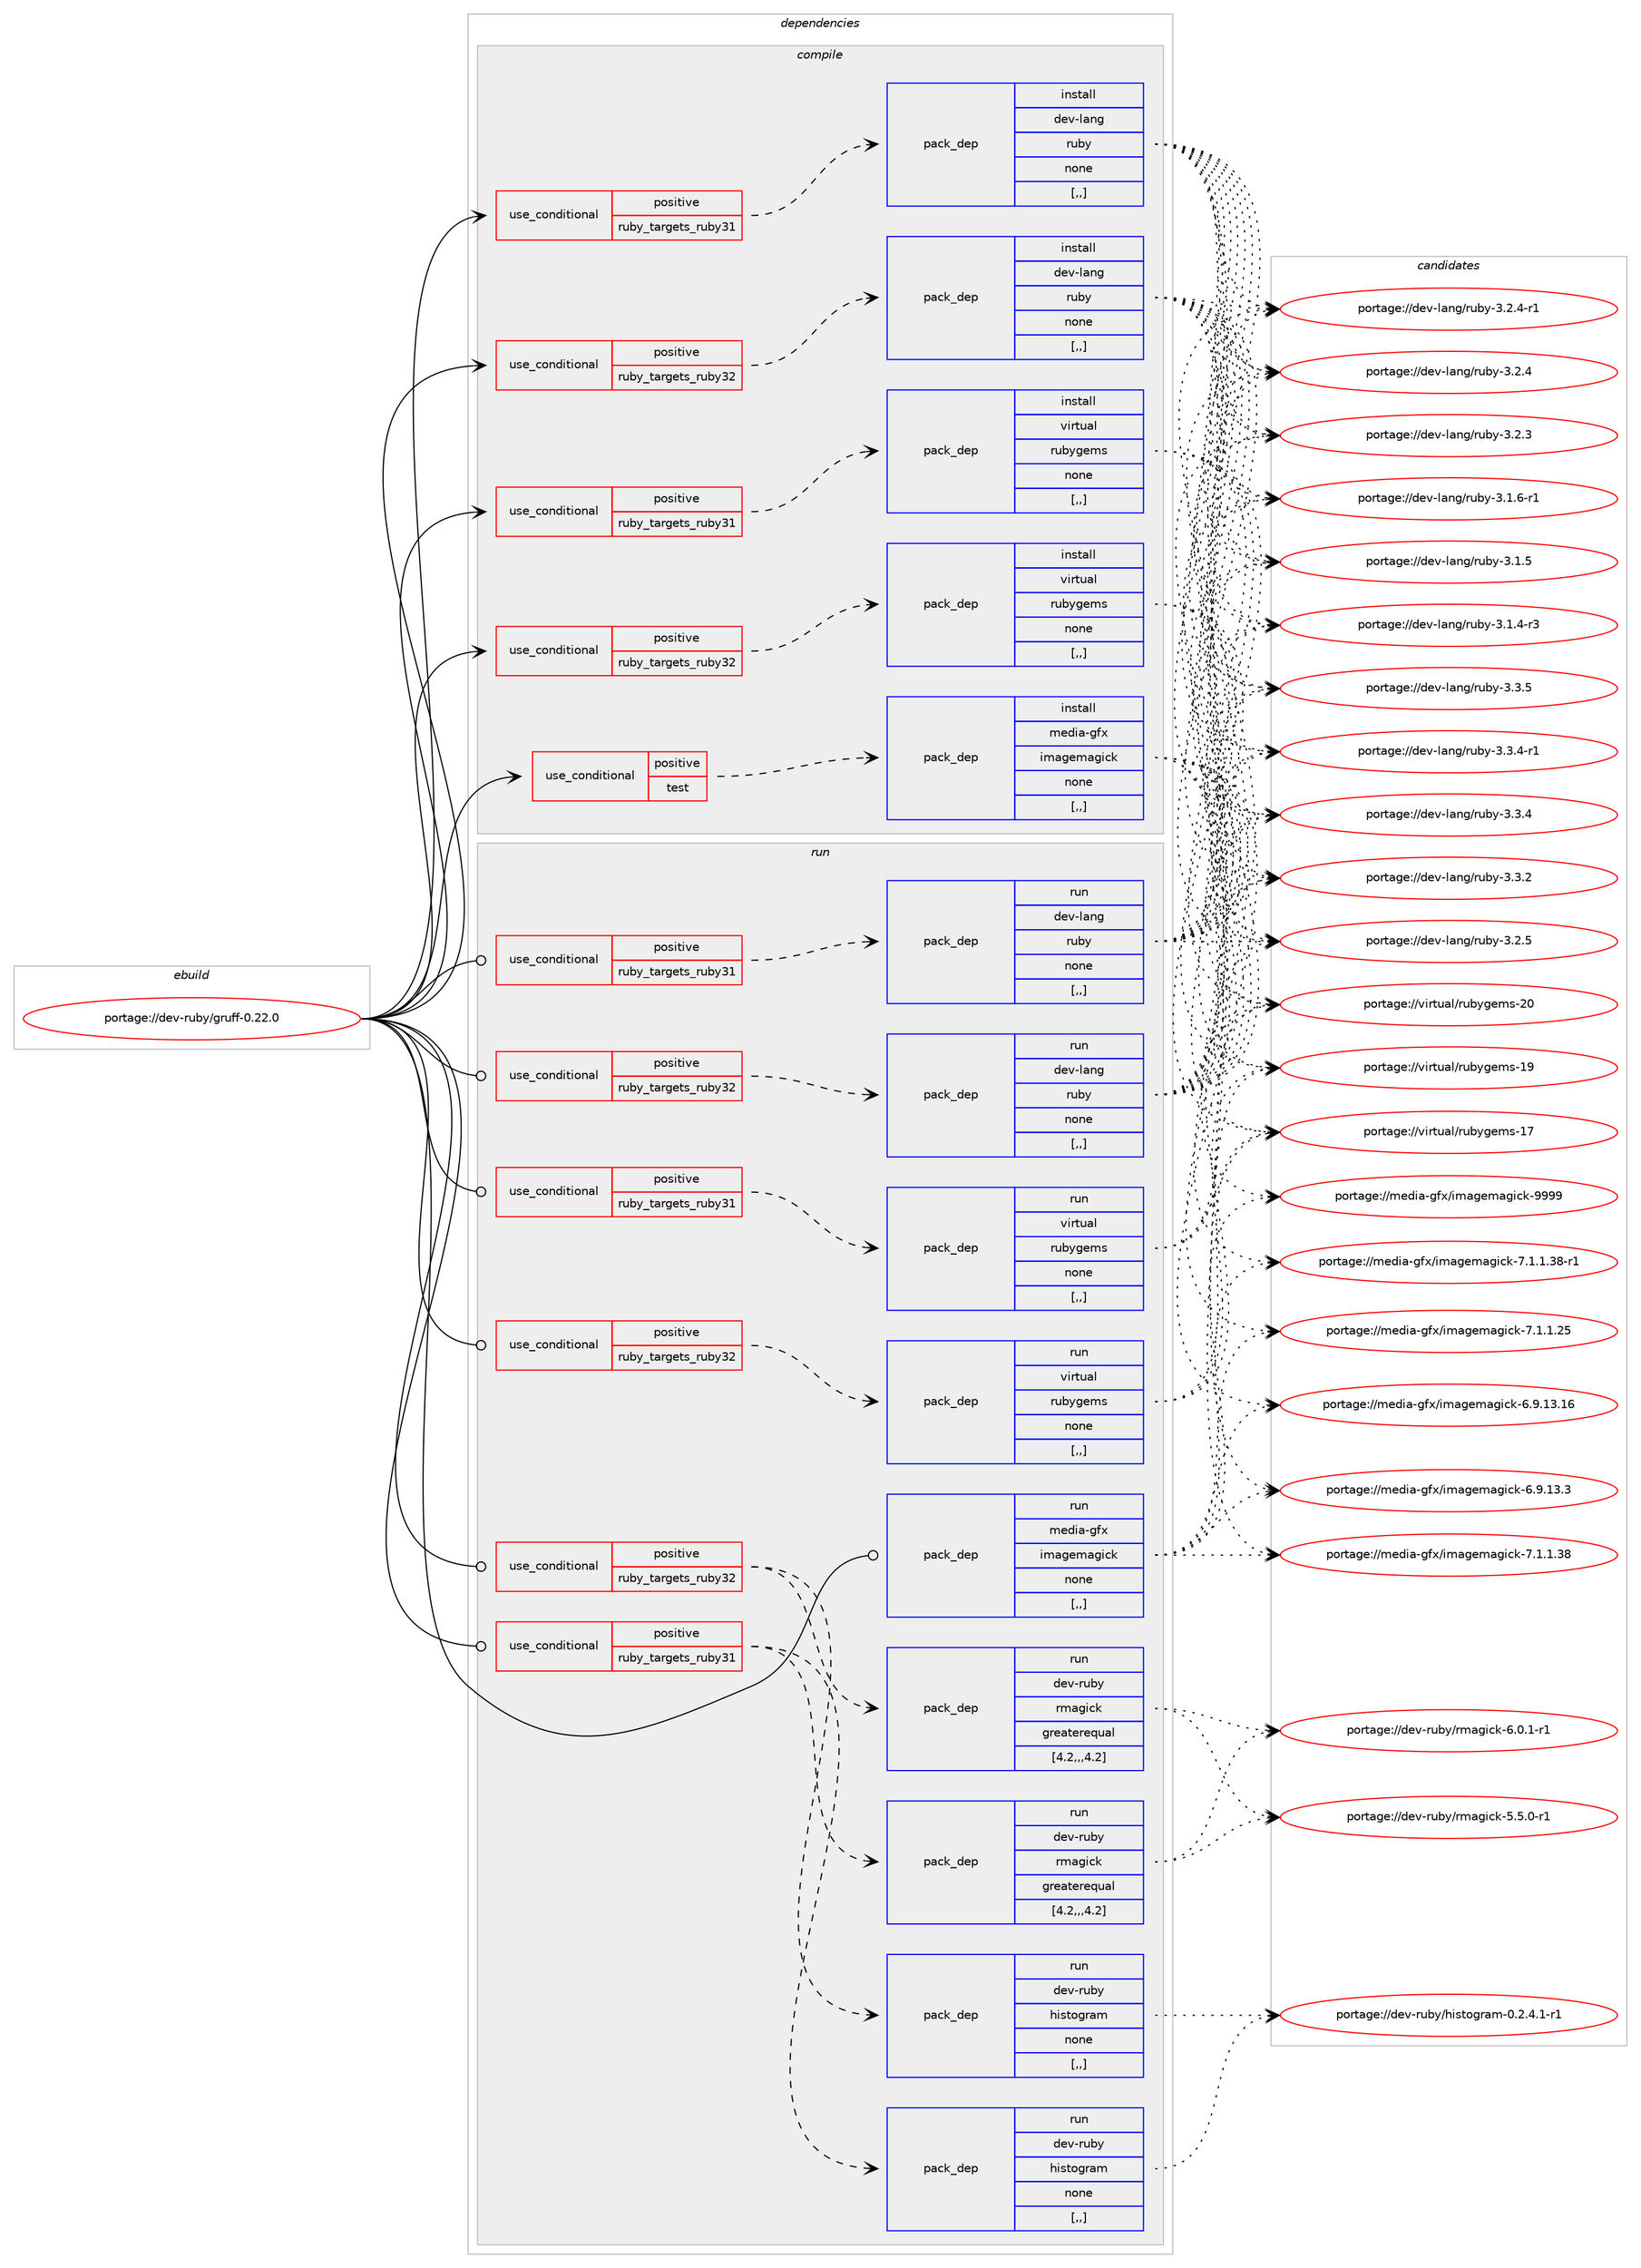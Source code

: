 digraph prolog {

# *************
# Graph options
# *************

newrank=true;
concentrate=true;
compound=true;
graph [rankdir=LR,fontname=Helvetica,fontsize=10,ranksep=1.5];#, ranksep=2.5, nodesep=0.2];
edge  [arrowhead=vee];
node  [fontname=Helvetica,fontsize=10];

# **********
# The ebuild
# **********

subgraph cluster_leftcol {
color=gray;
label=<<i>ebuild</i>>;
id [label="portage://dev-ruby/gruff-0.22.0", color=red, width=4, href="../dev-ruby/gruff-0.22.0.svg"];
}

# ****************
# The dependencies
# ****************

subgraph cluster_midcol {
color=gray;
label=<<i>dependencies</i>>;
subgraph cluster_compile {
fillcolor="#eeeeee";
style=filled;
label=<<i>compile</i>>;
subgraph cond179433 {
dependency681362 [label=<<TABLE BORDER="0" CELLBORDER="1" CELLSPACING="0" CELLPADDING="4"><TR><TD ROWSPAN="3" CELLPADDING="10">use_conditional</TD></TR><TR><TD>positive</TD></TR><TR><TD>ruby_targets_ruby31</TD></TR></TABLE>>, shape=none, color=red];
subgraph pack497006 {
dependency681363 [label=<<TABLE BORDER="0" CELLBORDER="1" CELLSPACING="0" CELLPADDING="4" WIDTH="220"><TR><TD ROWSPAN="6" CELLPADDING="30">pack_dep</TD></TR><TR><TD WIDTH="110">install</TD></TR><TR><TD>dev-lang</TD></TR><TR><TD>ruby</TD></TR><TR><TD>none</TD></TR><TR><TD>[,,]</TD></TR></TABLE>>, shape=none, color=blue];
}
dependency681362:e -> dependency681363:w [weight=20,style="dashed",arrowhead="vee"];
}
id:e -> dependency681362:w [weight=20,style="solid",arrowhead="vee"];
subgraph cond179434 {
dependency681364 [label=<<TABLE BORDER="0" CELLBORDER="1" CELLSPACING="0" CELLPADDING="4"><TR><TD ROWSPAN="3" CELLPADDING="10">use_conditional</TD></TR><TR><TD>positive</TD></TR><TR><TD>ruby_targets_ruby31</TD></TR></TABLE>>, shape=none, color=red];
subgraph pack497007 {
dependency681365 [label=<<TABLE BORDER="0" CELLBORDER="1" CELLSPACING="0" CELLPADDING="4" WIDTH="220"><TR><TD ROWSPAN="6" CELLPADDING="30">pack_dep</TD></TR><TR><TD WIDTH="110">install</TD></TR><TR><TD>virtual</TD></TR><TR><TD>rubygems</TD></TR><TR><TD>none</TD></TR><TR><TD>[,,]</TD></TR></TABLE>>, shape=none, color=blue];
}
dependency681364:e -> dependency681365:w [weight=20,style="dashed",arrowhead="vee"];
}
id:e -> dependency681364:w [weight=20,style="solid",arrowhead="vee"];
subgraph cond179435 {
dependency681366 [label=<<TABLE BORDER="0" CELLBORDER="1" CELLSPACING="0" CELLPADDING="4"><TR><TD ROWSPAN="3" CELLPADDING="10">use_conditional</TD></TR><TR><TD>positive</TD></TR><TR><TD>ruby_targets_ruby32</TD></TR></TABLE>>, shape=none, color=red];
subgraph pack497008 {
dependency681367 [label=<<TABLE BORDER="0" CELLBORDER="1" CELLSPACING="0" CELLPADDING="4" WIDTH="220"><TR><TD ROWSPAN="6" CELLPADDING="30">pack_dep</TD></TR><TR><TD WIDTH="110">install</TD></TR><TR><TD>dev-lang</TD></TR><TR><TD>ruby</TD></TR><TR><TD>none</TD></TR><TR><TD>[,,]</TD></TR></TABLE>>, shape=none, color=blue];
}
dependency681366:e -> dependency681367:w [weight=20,style="dashed",arrowhead="vee"];
}
id:e -> dependency681366:w [weight=20,style="solid",arrowhead="vee"];
subgraph cond179436 {
dependency681368 [label=<<TABLE BORDER="0" CELLBORDER="1" CELLSPACING="0" CELLPADDING="4"><TR><TD ROWSPAN="3" CELLPADDING="10">use_conditional</TD></TR><TR><TD>positive</TD></TR><TR><TD>ruby_targets_ruby32</TD></TR></TABLE>>, shape=none, color=red];
subgraph pack497009 {
dependency681369 [label=<<TABLE BORDER="0" CELLBORDER="1" CELLSPACING="0" CELLPADDING="4" WIDTH="220"><TR><TD ROWSPAN="6" CELLPADDING="30">pack_dep</TD></TR><TR><TD WIDTH="110">install</TD></TR><TR><TD>virtual</TD></TR><TR><TD>rubygems</TD></TR><TR><TD>none</TD></TR><TR><TD>[,,]</TD></TR></TABLE>>, shape=none, color=blue];
}
dependency681368:e -> dependency681369:w [weight=20,style="dashed",arrowhead="vee"];
}
id:e -> dependency681368:w [weight=20,style="solid",arrowhead="vee"];
subgraph cond179437 {
dependency681370 [label=<<TABLE BORDER="0" CELLBORDER="1" CELLSPACING="0" CELLPADDING="4"><TR><TD ROWSPAN="3" CELLPADDING="10">use_conditional</TD></TR><TR><TD>positive</TD></TR><TR><TD>test</TD></TR></TABLE>>, shape=none, color=red];
subgraph pack497010 {
dependency681371 [label=<<TABLE BORDER="0" CELLBORDER="1" CELLSPACING="0" CELLPADDING="4" WIDTH="220"><TR><TD ROWSPAN="6" CELLPADDING="30">pack_dep</TD></TR><TR><TD WIDTH="110">install</TD></TR><TR><TD>media-gfx</TD></TR><TR><TD>imagemagick</TD></TR><TR><TD>none</TD></TR><TR><TD>[,,]</TD></TR></TABLE>>, shape=none, color=blue];
}
dependency681370:e -> dependency681371:w [weight=20,style="dashed",arrowhead="vee"];
}
id:e -> dependency681370:w [weight=20,style="solid",arrowhead="vee"];
}
subgraph cluster_compileandrun {
fillcolor="#eeeeee";
style=filled;
label=<<i>compile and run</i>>;
}
subgraph cluster_run {
fillcolor="#eeeeee";
style=filled;
label=<<i>run</i>>;
subgraph cond179438 {
dependency681372 [label=<<TABLE BORDER="0" CELLBORDER="1" CELLSPACING="0" CELLPADDING="4"><TR><TD ROWSPAN="3" CELLPADDING="10">use_conditional</TD></TR><TR><TD>positive</TD></TR><TR><TD>ruby_targets_ruby31</TD></TR></TABLE>>, shape=none, color=red];
subgraph pack497011 {
dependency681373 [label=<<TABLE BORDER="0" CELLBORDER="1" CELLSPACING="0" CELLPADDING="4" WIDTH="220"><TR><TD ROWSPAN="6" CELLPADDING="30">pack_dep</TD></TR><TR><TD WIDTH="110">run</TD></TR><TR><TD>dev-lang</TD></TR><TR><TD>ruby</TD></TR><TR><TD>none</TD></TR><TR><TD>[,,]</TD></TR></TABLE>>, shape=none, color=blue];
}
dependency681372:e -> dependency681373:w [weight=20,style="dashed",arrowhead="vee"];
}
id:e -> dependency681372:w [weight=20,style="solid",arrowhead="odot"];
subgraph cond179439 {
dependency681374 [label=<<TABLE BORDER="0" CELLBORDER="1" CELLSPACING="0" CELLPADDING="4"><TR><TD ROWSPAN="3" CELLPADDING="10">use_conditional</TD></TR><TR><TD>positive</TD></TR><TR><TD>ruby_targets_ruby31</TD></TR></TABLE>>, shape=none, color=red];
subgraph pack497012 {
dependency681375 [label=<<TABLE BORDER="0" CELLBORDER="1" CELLSPACING="0" CELLPADDING="4" WIDTH="220"><TR><TD ROWSPAN="6" CELLPADDING="30">pack_dep</TD></TR><TR><TD WIDTH="110">run</TD></TR><TR><TD>dev-ruby</TD></TR><TR><TD>histogram</TD></TR><TR><TD>none</TD></TR><TR><TD>[,,]</TD></TR></TABLE>>, shape=none, color=blue];
}
dependency681374:e -> dependency681375:w [weight=20,style="dashed",arrowhead="vee"];
subgraph pack497013 {
dependency681376 [label=<<TABLE BORDER="0" CELLBORDER="1" CELLSPACING="0" CELLPADDING="4" WIDTH="220"><TR><TD ROWSPAN="6" CELLPADDING="30">pack_dep</TD></TR><TR><TD WIDTH="110">run</TD></TR><TR><TD>dev-ruby</TD></TR><TR><TD>rmagick</TD></TR><TR><TD>greaterequal</TD></TR><TR><TD>[4.2,,,4.2]</TD></TR></TABLE>>, shape=none, color=blue];
}
dependency681374:e -> dependency681376:w [weight=20,style="dashed",arrowhead="vee"];
}
id:e -> dependency681374:w [weight=20,style="solid",arrowhead="odot"];
subgraph cond179440 {
dependency681377 [label=<<TABLE BORDER="0" CELLBORDER="1" CELLSPACING="0" CELLPADDING="4"><TR><TD ROWSPAN="3" CELLPADDING="10">use_conditional</TD></TR><TR><TD>positive</TD></TR><TR><TD>ruby_targets_ruby31</TD></TR></TABLE>>, shape=none, color=red];
subgraph pack497014 {
dependency681378 [label=<<TABLE BORDER="0" CELLBORDER="1" CELLSPACING="0" CELLPADDING="4" WIDTH="220"><TR><TD ROWSPAN="6" CELLPADDING="30">pack_dep</TD></TR><TR><TD WIDTH="110">run</TD></TR><TR><TD>virtual</TD></TR><TR><TD>rubygems</TD></TR><TR><TD>none</TD></TR><TR><TD>[,,]</TD></TR></TABLE>>, shape=none, color=blue];
}
dependency681377:e -> dependency681378:w [weight=20,style="dashed",arrowhead="vee"];
}
id:e -> dependency681377:w [weight=20,style="solid",arrowhead="odot"];
subgraph cond179441 {
dependency681379 [label=<<TABLE BORDER="0" CELLBORDER="1" CELLSPACING="0" CELLPADDING="4"><TR><TD ROWSPAN="3" CELLPADDING="10">use_conditional</TD></TR><TR><TD>positive</TD></TR><TR><TD>ruby_targets_ruby32</TD></TR></TABLE>>, shape=none, color=red];
subgraph pack497015 {
dependency681380 [label=<<TABLE BORDER="0" CELLBORDER="1" CELLSPACING="0" CELLPADDING="4" WIDTH="220"><TR><TD ROWSPAN="6" CELLPADDING="30">pack_dep</TD></TR><TR><TD WIDTH="110">run</TD></TR><TR><TD>dev-lang</TD></TR><TR><TD>ruby</TD></TR><TR><TD>none</TD></TR><TR><TD>[,,]</TD></TR></TABLE>>, shape=none, color=blue];
}
dependency681379:e -> dependency681380:w [weight=20,style="dashed",arrowhead="vee"];
}
id:e -> dependency681379:w [weight=20,style="solid",arrowhead="odot"];
subgraph cond179442 {
dependency681381 [label=<<TABLE BORDER="0" CELLBORDER="1" CELLSPACING="0" CELLPADDING="4"><TR><TD ROWSPAN="3" CELLPADDING="10">use_conditional</TD></TR><TR><TD>positive</TD></TR><TR><TD>ruby_targets_ruby32</TD></TR></TABLE>>, shape=none, color=red];
subgraph pack497016 {
dependency681382 [label=<<TABLE BORDER="0" CELLBORDER="1" CELLSPACING="0" CELLPADDING="4" WIDTH="220"><TR><TD ROWSPAN="6" CELLPADDING="30">pack_dep</TD></TR><TR><TD WIDTH="110">run</TD></TR><TR><TD>dev-ruby</TD></TR><TR><TD>histogram</TD></TR><TR><TD>none</TD></TR><TR><TD>[,,]</TD></TR></TABLE>>, shape=none, color=blue];
}
dependency681381:e -> dependency681382:w [weight=20,style="dashed",arrowhead="vee"];
subgraph pack497017 {
dependency681383 [label=<<TABLE BORDER="0" CELLBORDER="1" CELLSPACING="0" CELLPADDING="4" WIDTH="220"><TR><TD ROWSPAN="6" CELLPADDING="30">pack_dep</TD></TR><TR><TD WIDTH="110">run</TD></TR><TR><TD>dev-ruby</TD></TR><TR><TD>rmagick</TD></TR><TR><TD>greaterequal</TD></TR><TR><TD>[4.2,,,4.2]</TD></TR></TABLE>>, shape=none, color=blue];
}
dependency681381:e -> dependency681383:w [weight=20,style="dashed",arrowhead="vee"];
}
id:e -> dependency681381:w [weight=20,style="solid",arrowhead="odot"];
subgraph cond179443 {
dependency681384 [label=<<TABLE BORDER="0" CELLBORDER="1" CELLSPACING="0" CELLPADDING="4"><TR><TD ROWSPAN="3" CELLPADDING="10">use_conditional</TD></TR><TR><TD>positive</TD></TR><TR><TD>ruby_targets_ruby32</TD></TR></TABLE>>, shape=none, color=red];
subgraph pack497018 {
dependency681385 [label=<<TABLE BORDER="0" CELLBORDER="1" CELLSPACING="0" CELLPADDING="4" WIDTH="220"><TR><TD ROWSPAN="6" CELLPADDING="30">pack_dep</TD></TR><TR><TD WIDTH="110">run</TD></TR><TR><TD>virtual</TD></TR><TR><TD>rubygems</TD></TR><TR><TD>none</TD></TR><TR><TD>[,,]</TD></TR></TABLE>>, shape=none, color=blue];
}
dependency681384:e -> dependency681385:w [weight=20,style="dashed",arrowhead="vee"];
}
id:e -> dependency681384:w [weight=20,style="solid",arrowhead="odot"];
subgraph pack497019 {
dependency681386 [label=<<TABLE BORDER="0" CELLBORDER="1" CELLSPACING="0" CELLPADDING="4" WIDTH="220"><TR><TD ROWSPAN="6" CELLPADDING="30">pack_dep</TD></TR><TR><TD WIDTH="110">run</TD></TR><TR><TD>media-gfx</TD></TR><TR><TD>imagemagick</TD></TR><TR><TD>none</TD></TR><TR><TD>[,,]</TD></TR></TABLE>>, shape=none, color=blue];
}
id:e -> dependency681386:w [weight=20,style="solid",arrowhead="odot"];
}
}

# **************
# The candidates
# **************

subgraph cluster_choices {
rank=same;
color=gray;
label=<<i>candidates</i>>;

subgraph choice497006 {
color=black;
nodesep=1;
choice10010111845108971101034711411798121455146514653 [label="portage://dev-lang/ruby-3.3.5", color=red, width=4,href="../dev-lang/ruby-3.3.5.svg"];
choice100101118451089711010347114117981214551465146524511449 [label="portage://dev-lang/ruby-3.3.4-r1", color=red, width=4,href="../dev-lang/ruby-3.3.4-r1.svg"];
choice10010111845108971101034711411798121455146514652 [label="portage://dev-lang/ruby-3.3.4", color=red, width=4,href="../dev-lang/ruby-3.3.4.svg"];
choice10010111845108971101034711411798121455146514650 [label="portage://dev-lang/ruby-3.3.2", color=red, width=4,href="../dev-lang/ruby-3.3.2.svg"];
choice10010111845108971101034711411798121455146504653 [label="portage://dev-lang/ruby-3.2.5", color=red, width=4,href="../dev-lang/ruby-3.2.5.svg"];
choice100101118451089711010347114117981214551465046524511449 [label="portage://dev-lang/ruby-3.2.4-r1", color=red, width=4,href="../dev-lang/ruby-3.2.4-r1.svg"];
choice10010111845108971101034711411798121455146504652 [label="portage://dev-lang/ruby-3.2.4", color=red, width=4,href="../dev-lang/ruby-3.2.4.svg"];
choice10010111845108971101034711411798121455146504651 [label="portage://dev-lang/ruby-3.2.3", color=red, width=4,href="../dev-lang/ruby-3.2.3.svg"];
choice100101118451089711010347114117981214551464946544511449 [label="portage://dev-lang/ruby-3.1.6-r1", color=red, width=4,href="../dev-lang/ruby-3.1.6-r1.svg"];
choice10010111845108971101034711411798121455146494653 [label="portage://dev-lang/ruby-3.1.5", color=red, width=4,href="../dev-lang/ruby-3.1.5.svg"];
choice100101118451089711010347114117981214551464946524511451 [label="portage://dev-lang/ruby-3.1.4-r3", color=red, width=4,href="../dev-lang/ruby-3.1.4-r3.svg"];
dependency681363:e -> choice10010111845108971101034711411798121455146514653:w [style=dotted,weight="100"];
dependency681363:e -> choice100101118451089711010347114117981214551465146524511449:w [style=dotted,weight="100"];
dependency681363:e -> choice10010111845108971101034711411798121455146514652:w [style=dotted,weight="100"];
dependency681363:e -> choice10010111845108971101034711411798121455146514650:w [style=dotted,weight="100"];
dependency681363:e -> choice10010111845108971101034711411798121455146504653:w [style=dotted,weight="100"];
dependency681363:e -> choice100101118451089711010347114117981214551465046524511449:w [style=dotted,weight="100"];
dependency681363:e -> choice10010111845108971101034711411798121455146504652:w [style=dotted,weight="100"];
dependency681363:e -> choice10010111845108971101034711411798121455146504651:w [style=dotted,weight="100"];
dependency681363:e -> choice100101118451089711010347114117981214551464946544511449:w [style=dotted,weight="100"];
dependency681363:e -> choice10010111845108971101034711411798121455146494653:w [style=dotted,weight="100"];
dependency681363:e -> choice100101118451089711010347114117981214551464946524511451:w [style=dotted,weight="100"];
}
subgraph choice497007 {
color=black;
nodesep=1;
choice118105114116117971084711411798121103101109115455048 [label="portage://virtual/rubygems-20", color=red, width=4,href="../virtual/rubygems-20.svg"];
choice118105114116117971084711411798121103101109115454957 [label="portage://virtual/rubygems-19", color=red, width=4,href="../virtual/rubygems-19.svg"];
choice118105114116117971084711411798121103101109115454955 [label="portage://virtual/rubygems-17", color=red, width=4,href="../virtual/rubygems-17.svg"];
dependency681365:e -> choice118105114116117971084711411798121103101109115455048:w [style=dotted,weight="100"];
dependency681365:e -> choice118105114116117971084711411798121103101109115454957:w [style=dotted,weight="100"];
dependency681365:e -> choice118105114116117971084711411798121103101109115454955:w [style=dotted,weight="100"];
}
subgraph choice497008 {
color=black;
nodesep=1;
choice10010111845108971101034711411798121455146514653 [label="portage://dev-lang/ruby-3.3.5", color=red, width=4,href="../dev-lang/ruby-3.3.5.svg"];
choice100101118451089711010347114117981214551465146524511449 [label="portage://dev-lang/ruby-3.3.4-r1", color=red, width=4,href="../dev-lang/ruby-3.3.4-r1.svg"];
choice10010111845108971101034711411798121455146514652 [label="portage://dev-lang/ruby-3.3.4", color=red, width=4,href="../dev-lang/ruby-3.3.4.svg"];
choice10010111845108971101034711411798121455146514650 [label="portage://dev-lang/ruby-3.3.2", color=red, width=4,href="../dev-lang/ruby-3.3.2.svg"];
choice10010111845108971101034711411798121455146504653 [label="portage://dev-lang/ruby-3.2.5", color=red, width=4,href="../dev-lang/ruby-3.2.5.svg"];
choice100101118451089711010347114117981214551465046524511449 [label="portage://dev-lang/ruby-3.2.4-r1", color=red, width=4,href="../dev-lang/ruby-3.2.4-r1.svg"];
choice10010111845108971101034711411798121455146504652 [label="portage://dev-lang/ruby-3.2.4", color=red, width=4,href="../dev-lang/ruby-3.2.4.svg"];
choice10010111845108971101034711411798121455146504651 [label="portage://dev-lang/ruby-3.2.3", color=red, width=4,href="../dev-lang/ruby-3.2.3.svg"];
choice100101118451089711010347114117981214551464946544511449 [label="portage://dev-lang/ruby-3.1.6-r1", color=red, width=4,href="../dev-lang/ruby-3.1.6-r1.svg"];
choice10010111845108971101034711411798121455146494653 [label="portage://dev-lang/ruby-3.1.5", color=red, width=4,href="../dev-lang/ruby-3.1.5.svg"];
choice100101118451089711010347114117981214551464946524511451 [label="portage://dev-lang/ruby-3.1.4-r3", color=red, width=4,href="../dev-lang/ruby-3.1.4-r3.svg"];
dependency681367:e -> choice10010111845108971101034711411798121455146514653:w [style=dotted,weight="100"];
dependency681367:e -> choice100101118451089711010347114117981214551465146524511449:w [style=dotted,weight="100"];
dependency681367:e -> choice10010111845108971101034711411798121455146514652:w [style=dotted,weight="100"];
dependency681367:e -> choice10010111845108971101034711411798121455146514650:w [style=dotted,weight="100"];
dependency681367:e -> choice10010111845108971101034711411798121455146504653:w [style=dotted,weight="100"];
dependency681367:e -> choice100101118451089711010347114117981214551465046524511449:w [style=dotted,weight="100"];
dependency681367:e -> choice10010111845108971101034711411798121455146504652:w [style=dotted,weight="100"];
dependency681367:e -> choice10010111845108971101034711411798121455146504651:w [style=dotted,weight="100"];
dependency681367:e -> choice100101118451089711010347114117981214551464946544511449:w [style=dotted,weight="100"];
dependency681367:e -> choice10010111845108971101034711411798121455146494653:w [style=dotted,weight="100"];
dependency681367:e -> choice100101118451089711010347114117981214551464946524511451:w [style=dotted,weight="100"];
}
subgraph choice497009 {
color=black;
nodesep=1;
choice118105114116117971084711411798121103101109115455048 [label="portage://virtual/rubygems-20", color=red, width=4,href="../virtual/rubygems-20.svg"];
choice118105114116117971084711411798121103101109115454957 [label="portage://virtual/rubygems-19", color=red, width=4,href="../virtual/rubygems-19.svg"];
choice118105114116117971084711411798121103101109115454955 [label="portage://virtual/rubygems-17", color=red, width=4,href="../virtual/rubygems-17.svg"];
dependency681369:e -> choice118105114116117971084711411798121103101109115455048:w [style=dotted,weight="100"];
dependency681369:e -> choice118105114116117971084711411798121103101109115454957:w [style=dotted,weight="100"];
dependency681369:e -> choice118105114116117971084711411798121103101109115454955:w [style=dotted,weight="100"];
}
subgraph choice497010 {
color=black;
nodesep=1;
choice1091011001059745103102120471051099710310110997103105991074557575757 [label="portage://media-gfx/imagemagick-9999", color=red, width=4,href="../media-gfx/imagemagick-9999.svg"];
choice1091011001059745103102120471051099710310110997103105991074555464946494651564511449 [label="portage://media-gfx/imagemagick-7.1.1.38-r1", color=red, width=4,href="../media-gfx/imagemagick-7.1.1.38-r1.svg"];
choice109101100105974510310212047105109971031011099710310599107455546494649465156 [label="portage://media-gfx/imagemagick-7.1.1.38", color=red, width=4,href="../media-gfx/imagemagick-7.1.1.38.svg"];
choice109101100105974510310212047105109971031011099710310599107455546494649465053 [label="portage://media-gfx/imagemagick-7.1.1.25", color=red, width=4,href="../media-gfx/imagemagick-7.1.1.25.svg"];
choice10910110010597451031021204710510997103101109971031059910745544657464951464954 [label="portage://media-gfx/imagemagick-6.9.13.16", color=red, width=4,href="../media-gfx/imagemagick-6.9.13.16.svg"];
choice109101100105974510310212047105109971031011099710310599107455446574649514651 [label="portage://media-gfx/imagemagick-6.9.13.3", color=red, width=4,href="../media-gfx/imagemagick-6.9.13.3.svg"];
dependency681371:e -> choice1091011001059745103102120471051099710310110997103105991074557575757:w [style=dotted,weight="100"];
dependency681371:e -> choice1091011001059745103102120471051099710310110997103105991074555464946494651564511449:w [style=dotted,weight="100"];
dependency681371:e -> choice109101100105974510310212047105109971031011099710310599107455546494649465156:w [style=dotted,weight="100"];
dependency681371:e -> choice109101100105974510310212047105109971031011099710310599107455546494649465053:w [style=dotted,weight="100"];
dependency681371:e -> choice10910110010597451031021204710510997103101109971031059910745544657464951464954:w [style=dotted,weight="100"];
dependency681371:e -> choice109101100105974510310212047105109971031011099710310599107455446574649514651:w [style=dotted,weight="100"];
}
subgraph choice497011 {
color=black;
nodesep=1;
choice10010111845108971101034711411798121455146514653 [label="portage://dev-lang/ruby-3.3.5", color=red, width=4,href="../dev-lang/ruby-3.3.5.svg"];
choice100101118451089711010347114117981214551465146524511449 [label="portage://dev-lang/ruby-3.3.4-r1", color=red, width=4,href="../dev-lang/ruby-3.3.4-r1.svg"];
choice10010111845108971101034711411798121455146514652 [label="portage://dev-lang/ruby-3.3.4", color=red, width=4,href="../dev-lang/ruby-3.3.4.svg"];
choice10010111845108971101034711411798121455146514650 [label="portage://dev-lang/ruby-3.3.2", color=red, width=4,href="../dev-lang/ruby-3.3.2.svg"];
choice10010111845108971101034711411798121455146504653 [label="portage://dev-lang/ruby-3.2.5", color=red, width=4,href="../dev-lang/ruby-3.2.5.svg"];
choice100101118451089711010347114117981214551465046524511449 [label="portage://dev-lang/ruby-3.2.4-r1", color=red, width=4,href="../dev-lang/ruby-3.2.4-r1.svg"];
choice10010111845108971101034711411798121455146504652 [label="portage://dev-lang/ruby-3.2.4", color=red, width=4,href="../dev-lang/ruby-3.2.4.svg"];
choice10010111845108971101034711411798121455146504651 [label="portage://dev-lang/ruby-3.2.3", color=red, width=4,href="../dev-lang/ruby-3.2.3.svg"];
choice100101118451089711010347114117981214551464946544511449 [label="portage://dev-lang/ruby-3.1.6-r1", color=red, width=4,href="../dev-lang/ruby-3.1.6-r1.svg"];
choice10010111845108971101034711411798121455146494653 [label="portage://dev-lang/ruby-3.1.5", color=red, width=4,href="../dev-lang/ruby-3.1.5.svg"];
choice100101118451089711010347114117981214551464946524511451 [label="portage://dev-lang/ruby-3.1.4-r3", color=red, width=4,href="../dev-lang/ruby-3.1.4-r3.svg"];
dependency681373:e -> choice10010111845108971101034711411798121455146514653:w [style=dotted,weight="100"];
dependency681373:e -> choice100101118451089711010347114117981214551465146524511449:w [style=dotted,weight="100"];
dependency681373:e -> choice10010111845108971101034711411798121455146514652:w [style=dotted,weight="100"];
dependency681373:e -> choice10010111845108971101034711411798121455146514650:w [style=dotted,weight="100"];
dependency681373:e -> choice10010111845108971101034711411798121455146504653:w [style=dotted,weight="100"];
dependency681373:e -> choice100101118451089711010347114117981214551465046524511449:w [style=dotted,weight="100"];
dependency681373:e -> choice10010111845108971101034711411798121455146504652:w [style=dotted,weight="100"];
dependency681373:e -> choice10010111845108971101034711411798121455146504651:w [style=dotted,weight="100"];
dependency681373:e -> choice100101118451089711010347114117981214551464946544511449:w [style=dotted,weight="100"];
dependency681373:e -> choice10010111845108971101034711411798121455146494653:w [style=dotted,weight="100"];
dependency681373:e -> choice100101118451089711010347114117981214551464946524511451:w [style=dotted,weight="100"];
}
subgraph choice497012 {
color=black;
nodesep=1;
choice1001011184511411798121471041051151161111031149710945484650465246494511449 [label="portage://dev-ruby/histogram-0.2.4.1-r1", color=red, width=4,href="../dev-ruby/histogram-0.2.4.1-r1.svg"];
dependency681375:e -> choice1001011184511411798121471041051151161111031149710945484650465246494511449:w [style=dotted,weight="100"];
}
subgraph choice497013 {
color=black;
nodesep=1;
choice10010111845114117981214711410997103105991074554464846494511449 [label="portage://dev-ruby/rmagick-6.0.1-r1", color=red, width=4,href="../dev-ruby/rmagick-6.0.1-r1.svg"];
choice10010111845114117981214711410997103105991074553465346484511449 [label="portage://dev-ruby/rmagick-5.5.0-r1", color=red, width=4,href="../dev-ruby/rmagick-5.5.0-r1.svg"];
dependency681376:e -> choice10010111845114117981214711410997103105991074554464846494511449:w [style=dotted,weight="100"];
dependency681376:e -> choice10010111845114117981214711410997103105991074553465346484511449:w [style=dotted,weight="100"];
}
subgraph choice497014 {
color=black;
nodesep=1;
choice118105114116117971084711411798121103101109115455048 [label="portage://virtual/rubygems-20", color=red, width=4,href="../virtual/rubygems-20.svg"];
choice118105114116117971084711411798121103101109115454957 [label="portage://virtual/rubygems-19", color=red, width=4,href="../virtual/rubygems-19.svg"];
choice118105114116117971084711411798121103101109115454955 [label="portage://virtual/rubygems-17", color=red, width=4,href="../virtual/rubygems-17.svg"];
dependency681378:e -> choice118105114116117971084711411798121103101109115455048:w [style=dotted,weight="100"];
dependency681378:e -> choice118105114116117971084711411798121103101109115454957:w [style=dotted,weight="100"];
dependency681378:e -> choice118105114116117971084711411798121103101109115454955:w [style=dotted,weight="100"];
}
subgraph choice497015 {
color=black;
nodesep=1;
choice10010111845108971101034711411798121455146514653 [label="portage://dev-lang/ruby-3.3.5", color=red, width=4,href="../dev-lang/ruby-3.3.5.svg"];
choice100101118451089711010347114117981214551465146524511449 [label="portage://dev-lang/ruby-3.3.4-r1", color=red, width=4,href="../dev-lang/ruby-3.3.4-r1.svg"];
choice10010111845108971101034711411798121455146514652 [label="portage://dev-lang/ruby-3.3.4", color=red, width=4,href="../dev-lang/ruby-3.3.4.svg"];
choice10010111845108971101034711411798121455146514650 [label="portage://dev-lang/ruby-3.3.2", color=red, width=4,href="../dev-lang/ruby-3.3.2.svg"];
choice10010111845108971101034711411798121455146504653 [label="portage://dev-lang/ruby-3.2.5", color=red, width=4,href="../dev-lang/ruby-3.2.5.svg"];
choice100101118451089711010347114117981214551465046524511449 [label="portage://dev-lang/ruby-3.2.4-r1", color=red, width=4,href="../dev-lang/ruby-3.2.4-r1.svg"];
choice10010111845108971101034711411798121455146504652 [label="portage://dev-lang/ruby-3.2.4", color=red, width=4,href="../dev-lang/ruby-3.2.4.svg"];
choice10010111845108971101034711411798121455146504651 [label="portage://dev-lang/ruby-3.2.3", color=red, width=4,href="../dev-lang/ruby-3.2.3.svg"];
choice100101118451089711010347114117981214551464946544511449 [label="portage://dev-lang/ruby-3.1.6-r1", color=red, width=4,href="../dev-lang/ruby-3.1.6-r1.svg"];
choice10010111845108971101034711411798121455146494653 [label="portage://dev-lang/ruby-3.1.5", color=red, width=4,href="../dev-lang/ruby-3.1.5.svg"];
choice100101118451089711010347114117981214551464946524511451 [label="portage://dev-lang/ruby-3.1.4-r3", color=red, width=4,href="../dev-lang/ruby-3.1.4-r3.svg"];
dependency681380:e -> choice10010111845108971101034711411798121455146514653:w [style=dotted,weight="100"];
dependency681380:e -> choice100101118451089711010347114117981214551465146524511449:w [style=dotted,weight="100"];
dependency681380:e -> choice10010111845108971101034711411798121455146514652:w [style=dotted,weight="100"];
dependency681380:e -> choice10010111845108971101034711411798121455146514650:w [style=dotted,weight="100"];
dependency681380:e -> choice10010111845108971101034711411798121455146504653:w [style=dotted,weight="100"];
dependency681380:e -> choice100101118451089711010347114117981214551465046524511449:w [style=dotted,weight="100"];
dependency681380:e -> choice10010111845108971101034711411798121455146504652:w [style=dotted,weight="100"];
dependency681380:e -> choice10010111845108971101034711411798121455146504651:w [style=dotted,weight="100"];
dependency681380:e -> choice100101118451089711010347114117981214551464946544511449:w [style=dotted,weight="100"];
dependency681380:e -> choice10010111845108971101034711411798121455146494653:w [style=dotted,weight="100"];
dependency681380:e -> choice100101118451089711010347114117981214551464946524511451:w [style=dotted,weight="100"];
}
subgraph choice497016 {
color=black;
nodesep=1;
choice1001011184511411798121471041051151161111031149710945484650465246494511449 [label="portage://dev-ruby/histogram-0.2.4.1-r1", color=red, width=4,href="../dev-ruby/histogram-0.2.4.1-r1.svg"];
dependency681382:e -> choice1001011184511411798121471041051151161111031149710945484650465246494511449:w [style=dotted,weight="100"];
}
subgraph choice497017 {
color=black;
nodesep=1;
choice10010111845114117981214711410997103105991074554464846494511449 [label="portage://dev-ruby/rmagick-6.0.1-r1", color=red, width=4,href="../dev-ruby/rmagick-6.0.1-r1.svg"];
choice10010111845114117981214711410997103105991074553465346484511449 [label="portage://dev-ruby/rmagick-5.5.0-r1", color=red, width=4,href="../dev-ruby/rmagick-5.5.0-r1.svg"];
dependency681383:e -> choice10010111845114117981214711410997103105991074554464846494511449:w [style=dotted,weight="100"];
dependency681383:e -> choice10010111845114117981214711410997103105991074553465346484511449:w [style=dotted,weight="100"];
}
subgraph choice497018 {
color=black;
nodesep=1;
choice118105114116117971084711411798121103101109115455048 [label="portage://virtual/rubygems-20", color=red, width=4,href="../virtual/rubygems-20.svg"];
choice118105114116117971084711411798121103101109115454957 [label="portage://virtual/rubygems-19", color=red, width=4,href="../virtual/rubygems-19.svg"];
choice118105114116117971084711411798121103101109115454955 [label="portage://virtual/rubygems-17", color=red, width=4,href="../virtual/rubygems-17.svg"];
dependency681385:e -> choice118105114116117971084711411798121103101109115455048:w [style=dotted,weight="100"];
dependency681385:e -> choice118105114116117971084711411798121103101109115454957:w [style=dotted,weight="100"];
dependency681385:e -> choice118105114116117971084711411798121103101109115454955:w [style=dotted,weight="100"];
}
subgraph choice497019 {
color=black;
nodesep=1;
choice1091011001059745103102120471051099710310110997103105991074557575757 [label="portage://media-gfx/imagemagick-9999", color=red, width=4,href="../media-gfx/imagemagick-9999.svg"];
choice1091011001059745103102120471051099710310110997103105991074555464946494651564511449 [label="portage://media-gfx/imagemagick-7.1.1.38-r1", color=red, width=4,href="../media-gfx/imagemagick-7.1.1.38-r1.svg"];
choice109101100105974510310212047105109971031011099710310599107455546494649465156 [label="portage://media-gfx/imagemagick-7.1.1.38", color=red, width=4,href="../media-gfx/imagemagick-7.1.1.38.svg"];
choice109101100105974510310212047105109971031011099710310599107455546494649465053 [label="portage://media-gfx/imagemagick-7.1.1.25", color=red, width=4,href="../media-gfx/imagemagick-7.1.1.25.svg"];
choice10910110010597451031021204710510997103101109971031059910745544657464951464954 [label="portage://media-gfx/imagemagick-6.9.13.16", color=red, width=4,href="../media-gfx/imagemagick-6.9.13.16.svg"];
choice109101100105974510310212047105109971031011099710310599107455446574649514651 [label="portage://media-gfx/imagemagick-6.9.13.3", color=red, width=4,href="../media-gfx/imagemagick-6.9.13.3.svg"];
dependency681386:e -> choice1091011001059745103102120471051099710310110997103105991074557575757:w [style=dotted,weight="100"];
dependency681386:e -> choice1091011001059745103102120471051099710310110997103105991074555464946494651564511449:w [style=dotted,weight="100"];
dependency681386:e -> choice109101100105974510310212047105109971031011099710310599107455546494649465156:w [style=dotted,weight="100"];
dependency681386:e -> choice109101100105974510310212047105109971031011099710310599107455546494649465053:w [style=dotted,weight="100"];
dependency681386:e -> choice10910110010597451031021204710510997103101109971031059910745544657464951464954:w [style=dotted,weight="100"];
dependency681386:e -> choice109101100105974510310212047105109971031011099710310599107455446574649514651:w [style=dotted,weight="100"];
}
}

}
